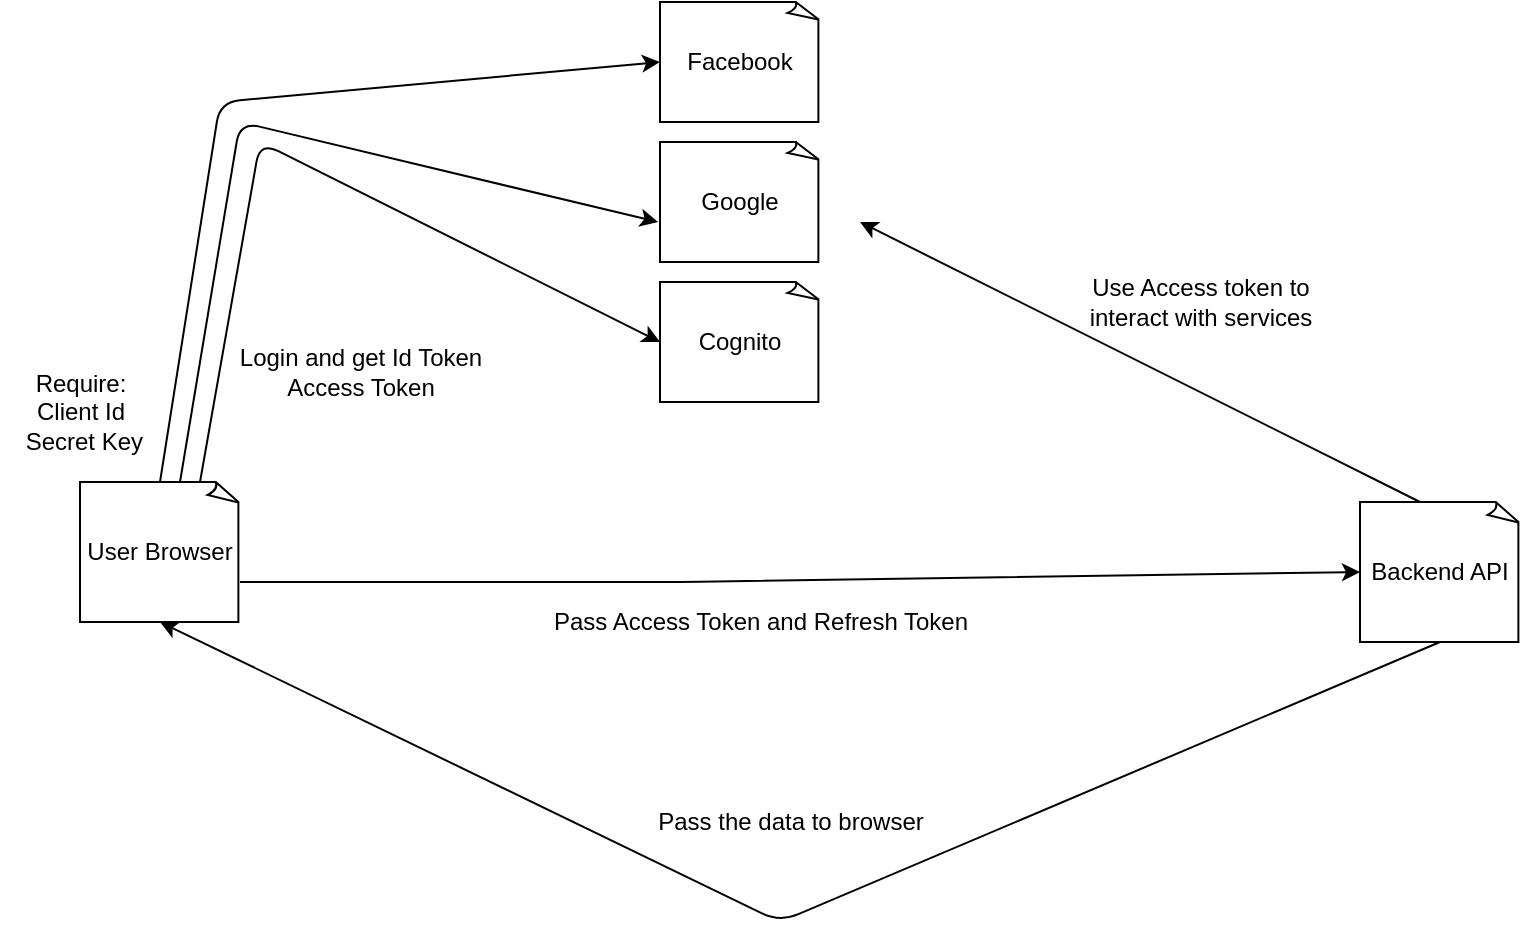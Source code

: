 <mxfile version="14.4.3" type="github">
  <diagram id="kgpKYQtTHZ0yAKxKKP6v" name="Page-1">
    <mxGraphModel dx="946" dy="518" grid="1" gridSize="10" guides="1" tooltips="1" connect="1" arrows="1" fold="1" page="1" pageScale="1" pageWidth="850" pageHeight="1100" math="0" shadow="0">
      <root>
        <mxCell id="0" />
        <mxCell id="1" parent="0" />
        <mxCell id="8wa6HRDUMQK075qBDo5b-2" value="User Browser" style="whiteSpace=wrap;html=1;shape=mxgraph.basic.document" vertex="1" parent="1">
          <mxGeometry x="50" y="270" width="80" height="70" as="geometry" />
        </mxCell>
        <mxCell id="8wa6HRDUMQK075qBDo5b-3" value="Facebook" style="whiteSpace=wrap;html=1;shape=mxgraph.basic.document" vertex="1" parent="1">
          <mxGeometry x="340" y="30" width="80" height="60" as="geometry" />
        </mxCell>
        <mxCell id="8wa6HRDUMQK075qBDo5b-4" value="Google" style="whiteSpace=wrap;html=1;shape=mxgraph.basic.document" vertex="1" parent="1">
          <mxGeometry x="340" y="100" width="80" height="60" as="geometry" />
        </mxCell>
        <mxCell id="8wa6HRDUMQK075qBDo5b-5" value="Cognito" style="whiteSpace=wrap;html=1;shape=mxgraph.basic.document" vertex="1" parent="1">
          <mxGeometry x="340" y="170" width="80" height="60" as="geometry" />
        </mxCell>
        <mxCell id="8wa6HRDUMQK075qBDo5b-6" value="" style="endArrow=classic;html=1;exitX=0.5;exitY=0;exitDx=0;exitDy=0;exitPerimeter=0;entryX=0;entryY=0.5;entryDx=0;entryDy=0;entryPerimeter=0;" edge="1" parent="1" source="8wa6HRDUMQK075qBDo5b-2" target="8wa6HRDUMQK075qBDo5b-3">
          <mxGeometry width="50" height="50" relative="1" as="geometry">
            <mxPoint x="400" y="270" as="sourcePoint" />
            <mxPoint x="450" y="220" as="targetPoint" />
            <Array as="points">
              <mxPoint x="120" y="80" />
            </Array>
          </mxGeometry>
        </mxCell>
        <mxCell id="8wa6HRDUMQK075qBDo5b-7" value="" style="endArrow=classic;html=1;entryX=-0.012;entryY=0.667;entryDx=0;entryDy=0;entryPerimeter=0;" edge="1" parent="1" target="8wa6HRDUMQK075qBDo5b-4">
          <mxGeometry width="50" height="50" relative="1" as="geometry">
            <mxPoint x="100" y="270" as="sourcePoint" />
            <mxPoint x="350" y="70" as="targetPoint" />
            <Array as="points">
              <mxPoint x="130" y="90" />
            </Array>
          </mxGeometry>
        </mxCell>
        <mxCell id="8wa6HRDUMQK075qBDo5b-8" value="" style="endArrow=classic;html=1;entryX=0;entryY=0.5;entryDx=0;entryDy=0;entryPerimeter=0;" edge="1" parent="1" target="8wa6HRDUMQK075qBDo5b-5">
          <mxGeometry width="50" height="50" relative="1" as="geometry">
            <mxPoint x="110" y="270" as="sourcePoint" />
            <mxPoint x="360" y="80" as="targetPoint" />
            <Array as="points">
              <mxPoint x="140" y="100" />
            </Array>
          </mxGeometry>
        </mxCell>
        <mxCell id="8wa6HRDUMQK075qBDo5b-9" value="Login and get Id Token&lt;br&gt;Access Token" style="text;html=1;align=center;verticalAlign=middle;resizable=0;points=[];autosize=1;" vertex="1" parent="1">
          <mxGeometry x="120" y="200" width="140" height="30" as="geometry" />
        </mxCell>
        <mxCell id="8wa6HRDUMQK075qBDo5b-11" value="Backend API" style="whiteSpace=wrap;html=1;shape=mxgraph.basic.document" vertex="1" parent="1">
          <mxGeometry x="690" y="280" width="80" height="70" as="geometry" />
        </mxCell>
        <mxCell id="8wa6HRDUMQK075qBDo5b-12" value="" style="endArrow=classic;html=1;exitX=0.5;exitY=0;exitDx=0;exitDy=0;exitPerimeter=0;entryX=0;entryY=0.5;entryDx=0;entryDy=0;entryPerimeter=0;" edge="1" parent="1" target="8wa6HRDUMQK075qBDo5b-11">
          <mxGeometry width="50" height="50" relative="1" as="geometry">
            <mxPoint x="130" y="320" as="sourcePoint" />
            <mxPoint x="380" y="110" as="targetPoint" />
            <Array as="points">
              <mxPoint x="350" y="320" />
            </Array>
          </mxGeometry>
        </mxCell>
        <mxCell id="8wa6HRDUMQK075qBDo5b-13" value="Pass Access Token and Refresh Token" style="text;html=1;align=center;verticalAlign=middle;resizable=0;points=[];autosize=1;" vertex="1" parent="1">
          <mxGeometry x="280" y="330" width="220" height="20" as="geometry" />
        </mxCell>
        <mxCell id="8wa6HRDUMQK075qBDo5b-14" value="" style="endArrow=classic;html=1;" edge="1" parent="1">
          <mxGeometry width="50" height="50" relative="1" as="geometry">
            <mxPoint x="720" y="280" as="sourcePoint" />
            <mxPoint x="440" y="140" as="targetPoint" />
          </mxGeometry>
        </mxCell>
        <mxCell id="8wa6HRDUMQK075qBDo5b-15" value="Use Access token to &lt;br&gt;interact with services" style="text;html=1;align=center;verticalAlign=middle;resizable=0;points=[];autosize=1;" vertex="1" parent="1">
          <mxGeometry x="545" y="165" width="130" height="30" as="geometry" />
        </mxCell>
        <mxCell id="8wa6HRDUMQK075qBDo5b-16" value="Require:&lt;br&gt;Client Id&lt;br&gt;&amp;nbsp;Secret Key" style="text;html=1;align=center;verticalAlign=middle;resizable=0;points=[];autosize=1;" vertex="1" parent="1">
          <mxGeometry x="10" y="210" width="80" height="50" as="geometry" />
        </mxCell>
        <mxCell id="8wa6HRDUMQK075qBDo5b-17" value="" style="endArrow=classic;html=1;entryX=0.5;entryY=1;entryDx=0;entryDy=0;entryPerimeter=0;" edge="1" parent="1" target="8wa6HRDUMQK075qBDo5b-2">
          <mxGeometry width="50" height="50" relative="1" as="geometry">
            <mxPoint x="730" y="350" as="sourcePoint" />
            <mxPoint x="780" y="300" as="targetPoint" />
            <Array as="points">
              <mxPoint x="400" y="490" />
            </Array>
          </mxGeometry>
        </mxCell>
        <mxCell id="8wa6HRDUMQK075qBDo5b-18" value="Pass the data to browser" style="text;html=1;align=center;verticalAlign=middle;resizable=0;points=[];autosize=1;" vertex="1" parent="1">
          <mxGeometry x="330" y="430" width="150" height="20" as="geometry" />
        </mxCell>
      </root>
    </mxGraphModel>
  </diagram>
</mxfile>
